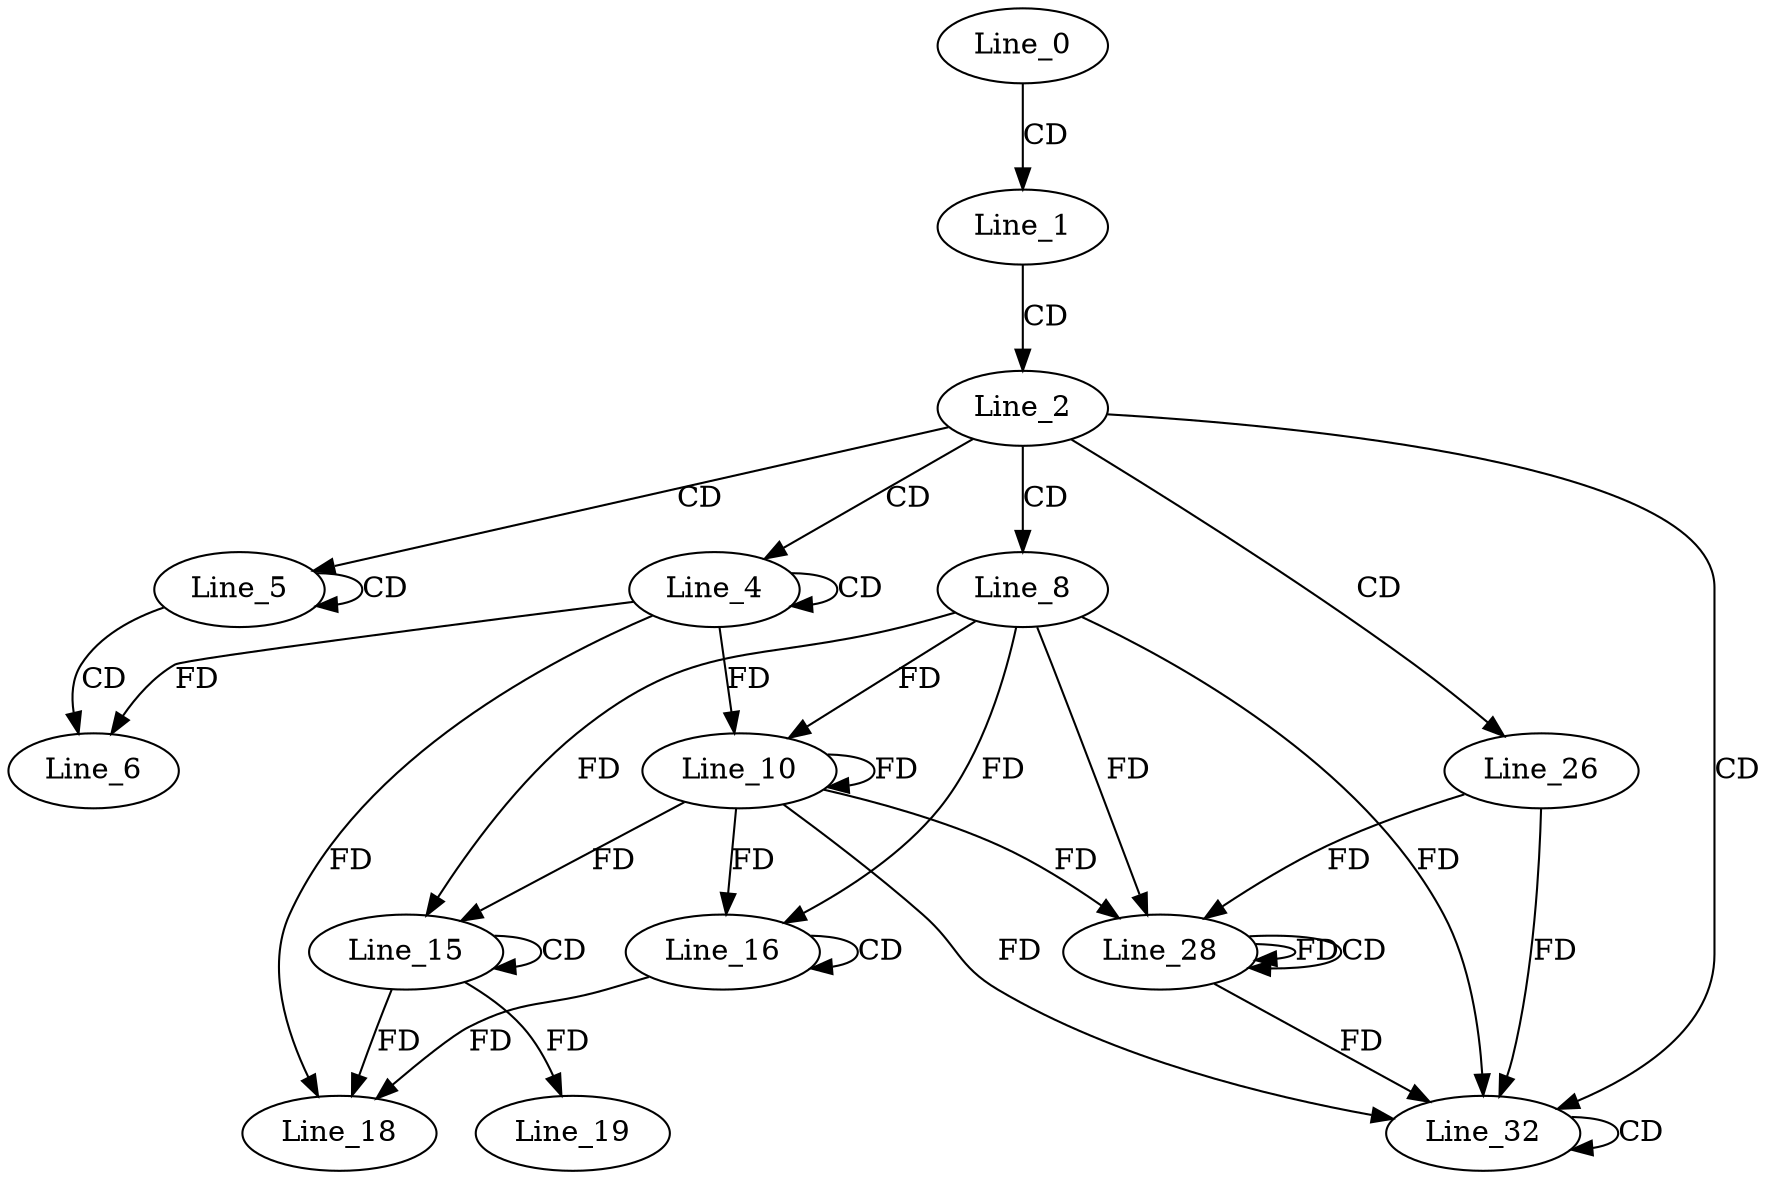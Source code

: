 digraph G {
  Line_0;
  Line_1;
  Line_2;
  Line_4;
  Line_4;
  Line_5;
  Line_5;
  Line_6;
  Line_8;
  Line_10;
  Line_10;
  Line_15;
  Line_15;
  Line_16;
  Line_16;
  Line_18;
  Line_19;
  Line_26;
  Line_28;
  Line_28;
  Line_28;
  Line_32;
  Line_32;
  Line_32;
  Line_0 -> Line_1 [ label="CD" ];
  Line_1 -> Line_2 [ label="CD" ];
  Line_2 -> Line_4 [ label="CD" ];
  Line_4 -> Line_4 [ label="CD" ];
  Line_2 -> Line_5 [ label="CD" ];
  Line_5 -> Line_5 [ label="CD" ];
  Line_5 -> Line_6 [ label="CD" ];
  Line_4 -> Line_6 [ label="FD" ];
  Line_2 -> Line_8 [ label="CD" ];
  Line_8 -> Line_10 [ label="FD" ];
  Line_10 -> Line_10 [ label="FD" ];
  Line_4 -> Line_10 [ label="FD" ];
  Line_15 -> Line_15 [ label="CD" ];
  Line_8 -> Line_15 [ label="FD" ];
  Line_10 -> Line_15 [ label="FD" ];
  Line_16 -> Line_16 [ label="CD" ];
  Line_8 -> Line_16 [ label="FD" ];
  Line_10 -> Line_16 [ label="FD" ];
  Line_15 -> Line_18 [ label="FD" ];
  Line_16 -> Line_18 [ label="FD" ];
  Line_4 -> Line_18 [ label="FD" ];
  Line_15 -> Line_19 [ label="FD" ];
  Line_2 -> Line_26 [ label="CD" ];
  Line_26 -> Line_28 [ label="FD" ];
  Line_28 -> Line_28 [ label="FD" ];
  Line_28 -> Line_28 [ label="CD" ];
  Line_8 -> Line_28 [ label="FD" ];
  Line_10 -> Line_28 [ label="FD" ];
  Line_2 -> Line_32 [ label="CD" ];
  Line_32 -> Line_32 [ label="CD" ];
  Line_26 -> Line_32 [ label="FD" ];
  Line_28 -> Line_32 [ label="FD" ];
  Line_8 -> Line_32 [ label="FD" ];
  Line_10 -> Line_32 [ label="FD" ];
}
